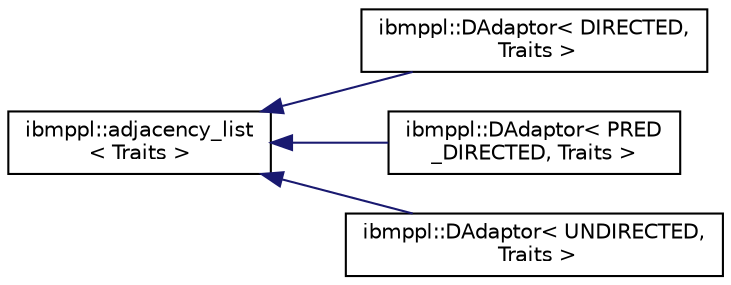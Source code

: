 digraph "Graphical Class Hierarchy"
{
  edge [fontname="Helvetica",fontsize="10",labelfontname="Helvetica",labelfontsize="10"];
  node [fontname="Helvetica",fontsize="10",shape=record];
  rankdir="LR";
  Node1 [label="ibmppl::adjacency_list\l\< Traits \>",height=0.2,width=0.4,color="black", fillcolor="white", style="filled",URL="$classibmppl_1_1adjacency__list.html",tooltip="Adjaceny list class. The main functionality of a directed graph is implemented here. It uses Traits as a template argument from which it infers all teh types used by the graph. "];
  Node1 -> Node2 [dir="back",color="midnightblue",fontsize="10",style="solid",fontname="Helvetica"];
  Node2 [label="ibmppl::DAdaptor\< DIRECTED,\l Traits \>",height=0.2,width=0.4,color="black", fillcolor="white", style="filled",URL="$classibmppl_1_1DAdaptor_3_01DIRECTED_00_01Traits_01_4.html",tooltip="Adaptor to specialize add/delete edge for an directed graph. An empty class as all required functiona..."];
  Node1 -> Node3 [dir="back",color="midnightblue",fontsize="10",style="solid",fontname="Helvetica"];
  Node3 [label="ibmppl::DAdaptor\< PRED\l_DIRECTED, Traits \>",height=0.2,width=0.4,color="black", fillcolor="white", style="filled",URL="$classibmppl_1_1DAdaptor_3_01PRED__DIRECTED_00_01Traits_01_4.html",tooltip="Directed graph where each vertex stores both incoming and outgoing edges. "];
  Node1 -> Node4 [dir="back",color="midnightblue",fontsize="10",style="solid",fontname="Helvetica"];
  Node4 [label="ibmppl::DAdaptor\< UNDIRECTED,\l Traits \>",height=0.2,width=0.4,color="black", fillcolor="white", style="filled",URL="$classibmppl_1_1DAdaptor_3_01UNDIRECTED_00_01Traits_01_4.html",tooltip="Adaptor to specialize add/delete edge for an undirected graph. It derives from the base adjacency_lis..."];
}
